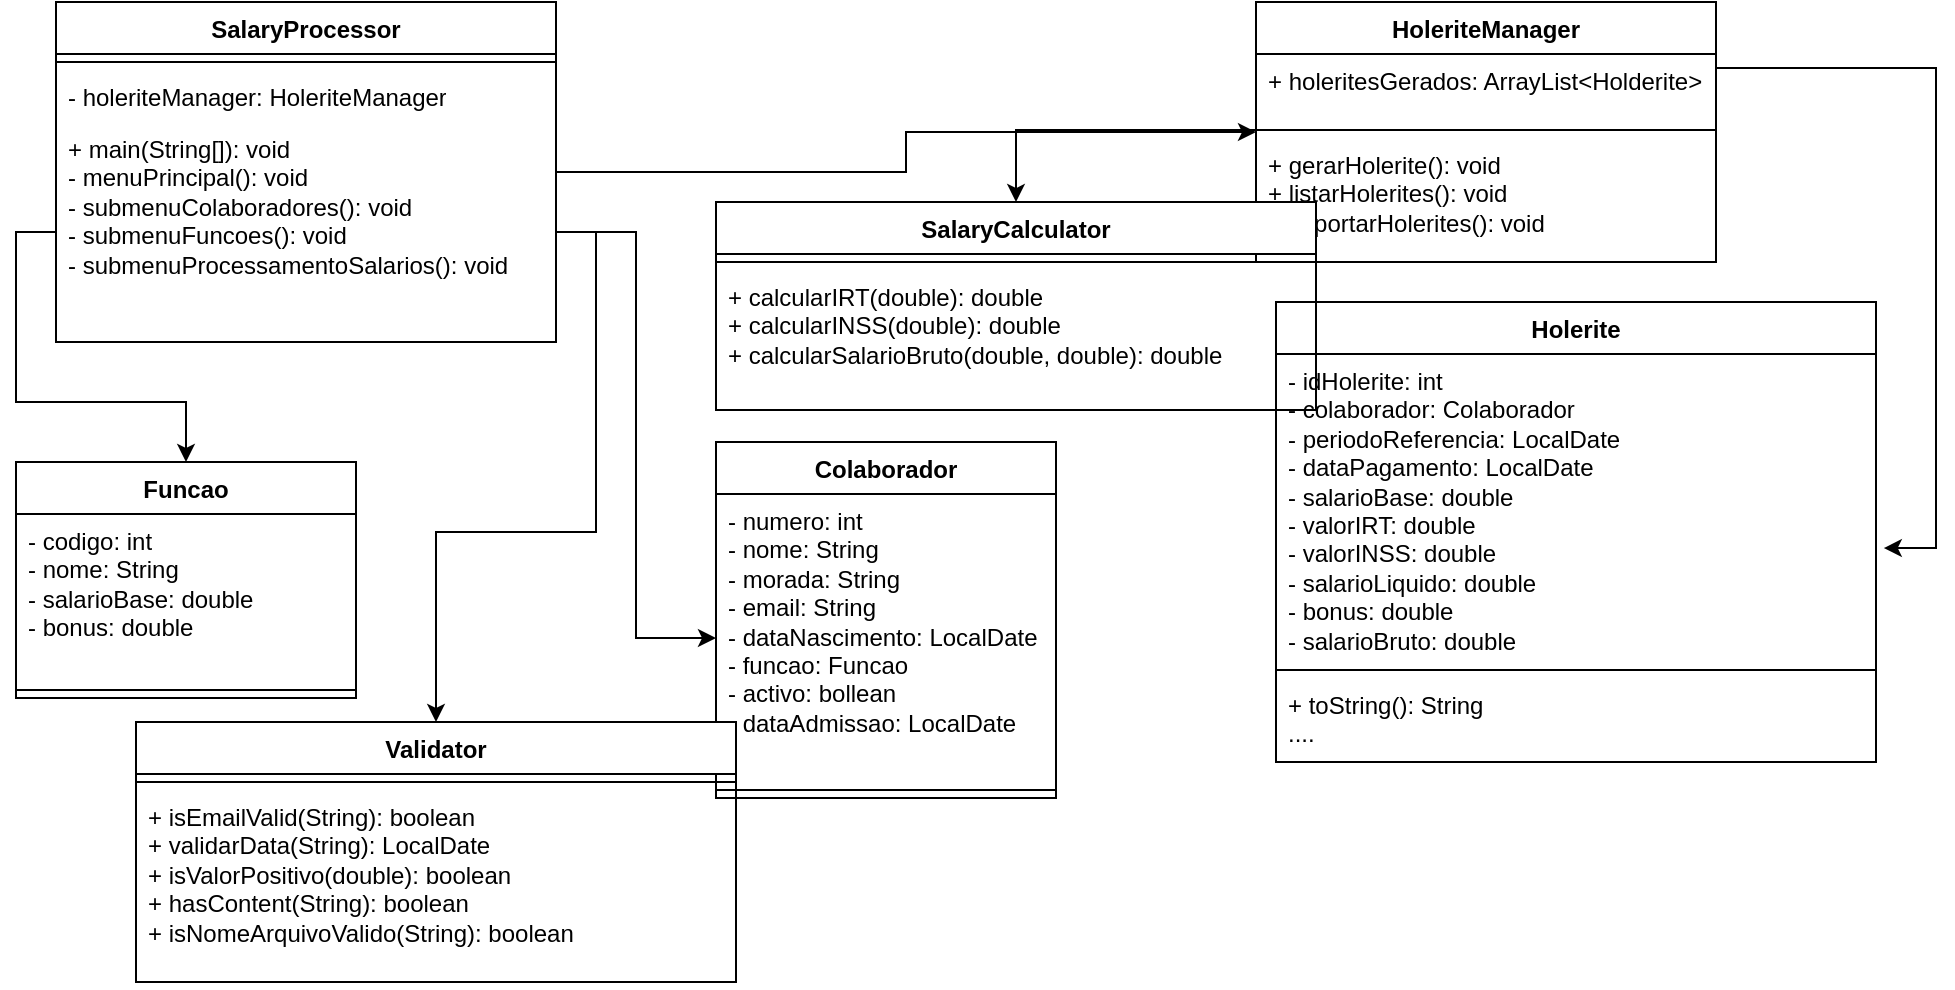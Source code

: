 <mxfile version="27.0.9">
  <diagram name="Página-1" id="h2e2HsCXoPXAvPkffeis">
    <mxGraphModel dx="1111" dy="563" grid="1" gridSize="10" guides="1" tooltips="1" connect="1" arrows="1" fold="1" page="1" pageScale="1" pageWidth="850" pageHeight="1100" math="0" shadow="0">
      <root>
        <mxCell id="0" />
        <mxCell id="1" parent="0" />
        <mxCell id="wYhj-3g6WHjmHW5ekeaX-38" style="edgeStyle=orthogonalEdgeStyle;rounded=0;orthogonalLoop=1;jettySize=auto;html=1;" edge="1" parent="1" source="wYhj-3g6WHjmHW5ekeaX-9" target="wYhj-3g6WHjmHW5ekeaX-13">
          <mxGeometry relative="1" as="geometry" />
        </mxCell>
        <mxCell id="wYhj-3g6WHjmHW5ekeaX-9" value="SalaryProcessor" style="swimlane;fontStyle=1;align=center;verticalAlign=top;childLayout=stackLayout;horizontal=1;startSize=26;horizontalStack=0;resizeParent=1;resizeParentMax=0;resizeLast=0;collapsible=1;marginBottom=0;whiteSpace=wrap;html=1;" vertex="1" parent="1">
          <mxGeometry x="40" y="50" width="250" height="170" as="geometry" />
        </mxCell>
        <mxCell id="wYhj-3g6WHjmHW5ekeaX-11" value="" style="line;strokeWidth=1;fillColor=none;align=left;verticalAlign=middle;spacingTop=-1;spacingLeft=3;spacingRight=3;rotatable=0;labelPosition=right;points=[];portConstraint=eastwest;strokeColor=inherit;" vertex="1" parent="wYhj-3g6WHjmHW5ekeaX-9">
          <mxGeometry y="26" width="250" height="8" as="geometry" />
        </mxCell>
        <mxCell id="wYhj-3g6WHjmHW5ekeaX-10" value="- holeriteManager: HoleriteManager" style="text;strokeColor=none;fillColor=none;align=left;verticalAlign=top;spacingLeft=4;spacingRight=4;overflow=hidden;rotatable=0;points=[[0,0.5],[1,0.5]];portConstraint=eastwest;whiteSpace=wrap;html=1;" vertex="1" parent="wYhj-3g6WHjmHW5ekeaX-9">
          <mxGeometry y="34" width="250" height="26" as="geometry" />
        </mxCell>
        <mxCell id="wYhj-3g6WHjmHW5ekeaX-12" value="+ main(String[]): void&lt;div&gt;- menuPrincipal(): void&lt;/div&gt;&lt;div&gt;- submenuColaboradores(): void&lt;/div&gt;&lt;div&gt;- submenuFuncoes(): void&lt;/div&gt;&lt;div&gt;- submenuProcessamentoSalarios(): void&amp;nbsp;&lt;/div&gt;" style="text;strokeColor=none;fillColor=none;align=left;verticalAlign=top;spacingLeft=4;spacingRight=4;overflow=hidden;rotatable=0;points=[[0,0.5],[1,0.5]];portConstraint=eastwest;whiteSpace=wrap;html=1;" vertex="1" parent="wYhj-3g6WHjmHW5ekeaX-9">
          <mxGeometry y="60" width="250" height="110" as="geometry" />
        </mxCell>
        <mxCell id="wYhj-3g6WHjmHW5ekeaX-13" value="HoleriteManager" style="swimlane;fontStyle=1;align=center;verticalAlign=top;childLayout=stackLayout;horizontal=1;startSize=26;horizontalStack=0;resizeParent=1;resizeParentMax=0;resizeLast=0;collapsible=1;marginBottom=0;whiteSpace=wrap;html=1;" vertex="1" parent="1">
          <mxGeometry x="640" y="50" width="230" height="130" as="geometry" />
        </mxCell>
        <mxCell id="wYhj-3g6WHjmHW5ekeaX-14" value="+ holeritesGerados: ArrayList&amp;lt;Holderite&amp;gt;" style="text;strokeColor=none;fillColor=none;align=left;verticalAlign=top;spacingLeft=4;spacingRight=4;overflow=hidden;rotatable=0;points=[[0,0.5],[1,0.5]];portConstraint=eastwest;whiteSpace=wrap;html=1;" vertex="1" parent="wYhj-3g6WHjmHW5ekeaX-13">
          <mxGeometry y="26" width="230" height="34" as="geometry" />
        </mxCell>
        <mxCell id="wYhj-3g6WHjmHW5ekeaX-15" value="" style="line;strokeWidth=1;fillColor=none;align=left;verticalAlign=middle;spacingTop=-1;spacingLeft=3;spacingRight=3;rotatable=0;labelPosition=right;points=[];portConstraint=eastwest;strokeColor=inherit;" vertex="1" parent="wYhj-3g6WHjmHW5ekeaX-13">
          <mxGeometry y="60" width="230" height="8" as="geometry" />
        </mxCell>
        <mxCell id="wYhj-3g6WHjmHW5ekeaX-16" value="+ gerarHolerite(): void&lt;div&gt;+ listarHolerites(): void&lt;/div&gt;&lt;div&gt;+ exportarHolerites(): void&lt;/div&gt;" style="text;strokeColor=none;fillColor=none;align=left;verticalAlign=top;spacingLeft=4;spacingRight=4;overflow=hidden;rotatable=0;points=[[0,0.5],[1,0.5]];portConstraint=eastwest;whiteSpace=wrap;html=1;" vertex="1" parent="wYhj-3g6WHjmHW5ekeaX-13">
          <mxGeometry y="68" width="230" height="62" as="geometry" />
        </mxCell>
        <mxCell id="wYhj-3g6WHjmHW5ekeaX-17" value="Holerite" style="swimlane;fontStyle=1;align=center;verticalAlign=top;childLayout=stackLayout;horizontal=1;startSize=26;horizontalStack=0;resizeParent=1;resizeParentMax=0;resizeLast=0;collapsible=1;marginBottom=0;whiteSpace=wrap;html=1;" vertex="1" parent="1">
          <mxGeometry x="650" y="200" width="300" height="230" as="geometry" />
        </mxCell>
        <mxCell id="wYhj-3g6WHjmHW5ekeaX-18" value="&lt;div&gt;- idHolerite: int&lt;/div&gt;- colaborador: Colaborador&lt;div&gt;- periodoReferencia: LocalDate&lt;/div&gt;&lt;div&gt;- dataPagamento: LocalDate&lt;/div&gt;&lt;div&gt;- salarioBase: double&lt;/div&gt;&lt;div&gt;- valorIRT: double&lt;/div&gt;&lt;div&gt;- valorINSS: double&lt;/div&gt;&lt;div&gt;- salarioLiquido: double&lt;/div&gt;&lt;div&gt;- bonus: double&lt;/div&gt;&lt;div&gt;- salarioBruto: double&lt;/div&gt;" style="text;strokeColor=none;fillColor=none;align=left;verticalAlign=top;spacingLeft=4;spacingRight=4;overflow=hidden;rotatable=0;points=[[0,0.5],[1,0.5]];portConstraint=eastwest;whiteSpace=wrap;html=1;" vertex="1" parent="wYhj-3g6WHjmHW5ekeaX-17">
          <mxGeometry y="26" width="300" height="154" as="geometry" />
        </mxCell>
        <mxCell id="wYhj-3g6WHjmHW5ekeaX-19" value="" style="line;strokeWidth=1;fillColor=none;align=left;verticalAlign=middle;spacingTop=-1;spacingLeft=3;spacingRight=3;rotatable=0;labelPosition=right;points=[];portConstraint=eastwest;strokeColor=inherit;" vertex="1" parent="wYhj-3g6WHjmHW5ekeaX-17">
          <mxGeometry y="180" width="300" height="8" as="geometry" />
        </mxCell>
        <mxCell id="wYhj-3g6WHjmHW5ekeaX-20" value="+ toString(): String&lt;div&gt;....&lt;/div&gt;" style="text;strokeColor=none;fillColor=none;align=left;verticalAlign=top;spacingLeft=4;spacingRight=4;overflow=hidden;rotatable=0;points=[[0,0.5],[1,0.5]];portConstraint=eastwest;whiteSpace=wrap;html=1;" vertex="1" parent="wYhj-3g6WHjmHW5ekeaX-17">
          <mxGeometry y="188" width="300" height="42" as="geometry" />
        </mxCell>
        <mxCell id="wYhj-3g6WHjmHW5ekeaX-25" value="Funcao" style="swimlane;fontStyle=1;align=center;verticalAlign=top;childLayout=stackLayout;horizontal=1;startSize=26;horizontalStack=0;resizeParent=1;resizeParentMax=0;resizeLast=0;collapsible=1;marginBottom=0;whiteSpace=wrap;html=1;" vertex="1" parent="1">
          <mxGeometry x="20" y="280" width="170" height="118" as="geometry" />
        </mxCell>
        <mxCell id="wYhj-3g6WHjmHW5ekeaX-26" value="- codigo: int&lt;div&gt;- nome: String&lt;/div&gt;&lt;div&gt;- salarioBase: double&lt;/div&gt;&lt;div&gt;- bonus: double&lt;/div&gt;" style="text;strokeColor=none;fillColor=none;align=left;verticalAlign=top;spacingLeft=4;spacingRight=4;overflow=hidden;rotatable=0;points=[[0,0.5],[1,0.5]];portConstraint=eastwest;whiteSpace=wrap;html=1;" vertex="1" parent="wYhj-3g6WHjmHW5ekeaX-25">
          <mxGeometry y="26" width="170" height="84" as="geometry" />
        </mxCell>
        <mxCell id="wYhj-3g6WHjmHW5ekeaX-27" value="" style="line;strokeWidth=1;fillColor=none;align=left;verticalAlign=middle;spacingTop=-1;spacingLeft=3;spacingRight=3;rotatable=0;labelPosition=right;points=[];portConstraint=eastwest;strokeColor=inherit;" vertex="1" parent="wYhj-3g6WHjmHW5ekeaX-25">
          <mxGeometry y="110" width="170" height="8" as="geometry" />
        </mxCell>
        <mxCell id="wYhj-3g6WHjmHW5ekeaX-29" value="Colaborador" style="swimlane;fontStyle=1;align=center;verticalAlign=top;childLayout=stackLayout;horizontal=1;startSize=26;horizontalStack=0;resizeParent=1;resizeParentMax=0;resizeLast=0;collapsible=1;marginBottom=0;whiteSpace=wrap;html=1;" vertex="1" parent="1">
          <mxGeometry x="370" y="270" width="170" height="178" as="geometry" />
        </mxCell>
        <mxCell id="wYhj-3g6WHjmHW5ekeaX-30" value="- numero: int&lt;div&gt;- nome: String&lt;/div&gt;&lt;div&gt;- morada: String&lt;/div&gt;&lt;div&gt;- email: String&lt;/div&gt;&lt;div&gt;- dataNascimento: LocalDate&lt;/div&gt;&lt;div&gt;- funcao: Funcao&lt;/div&gt;&lt;div&gt;- activo: bollean&lt;/div&gt;&lt;div&gt;- dataAdmissao: LocalDate&lt;/div&gt;" style="text;strokeColor=none;fillColor=none;align=left;verticalAlign=top;spacingLeft=4;spacingRight=4;overflow=hidden;rotatable=0;points=[[0,0.5],[1,0.5]];portConstraint=eastwest;whiteSpace=wrap;html=1;" vertex="1" parent="wYhj-3g6WHjmHW5ekeaX-29">
          <mxGeometry y="26" width="170" height="144" as="geometry" />
        </mxCell>
        <mxCell id="wYhj-3g6WHjmHW5ekeaX-31" value="" style="line;strokeWidth=1;fillColor=none;align=left;verticalAlign=middle;spacingTop=-1;spacingLeft=3;spacingRight=3;rotatable=0;labelPosition=right;points=[];portConstraint=eastwest;strokeColor=inherit;" vertex="1" parent="wYhj-3g6WHjmHW5ekeaX-29">
          <mxGeometry y="170" width="170" height="8" as="geometry" />
        </mxCell>
        <mxCell id="wYhj-3g6WHjmHW5ekeaX-5" value="SalaryCalculator" style="swimlane;fontStyle=1;align=center;verticalAlign=top;childLayout=stackLayout;horizontal=1;startSize=26;horizontalStack=0;resizeParent=1;resizeParentMax=0;resizeLast=0;collapsible=1;marginBottom=0;whiteSpace=wrap;html=1;" vertex="1" parent="1">
          <mxGeometry x="370" y="150" width="300" height="104" as="geometry" />
        </mxCell>
        <mxCell id="wYhj-3g6WHjmHW5ekeaX-7" value="" style="line;strokeWidth=1;fillColor=none;align=left;verticalAlign=middle;spacingTop=-1;spacingLeft=3;spacingRight=3;rotatable=0;labelPosition=right;points=[];portConstraint=eastwest;strokeColor=inherit;" vertex="1" parent="wYhj-3g6WHjmHW5ekeaX-5">
          <mxGeometry y="26" width="300" height="8" as="geometry" />
        </mxCell>
        <mxCell id="wYhj-3g6WHjmHW5ekeaX-8" value="+ calcularIRT(double): double&lt;div&gt;+ calcularINSS(double): double&lt;/div&gt;&lt;div&gt;+ calcularSalarioBruto(double, double): double&lt;/div&gt;" style="text;strokeColor=none;fillColor=none;align=left;verticalAlign=top;spacingLeft=4;spacingRight=4;overflow=hidden;rotatable=0;points=[[0,0.5],[1,0.5]];portConstraint=eastwest;whiteSpace=wrap;html=1;" vertex="1" parent="wYhj-3g6WHjmHW5ekeaX-5">
          <mxGeometry y="34" width="300" height="70" as="geometry" />
        </mxCell>
        <mxCell id="wYhj-3g6WHjmHW5ekeaX-1" value="Validator" style="swimlane;fontStyle=1;align=center;verticalAlign=top;childLayout=stackLayout;horizontal=1;startSize=26;horizontalStack=0;resizeParent=1;resizeParentMax=0;resizeLast=0;collapsible=1;marginBottom=0;whiteSpace=wrap;html=1;" vertex="1" parent="1">
          <mxGeometry x="80" y="410" width="300" height="130" as="geometry" />
        </mxCell>
        <mxCell id="wYhj-3g6WHjmHW5ekeaX-3" value="" style="line;strokeWidth=1;fillColor=none;align=left;verticalAlign=middle;spacingTop=-1;spacingLeft=3;spacingRight=3;rotatable=0;labelPosition=right;points=[];portConstraint=eastwest;strokeColor=inherit;" vertex="1" parent="wYhj-3g6WHjmHW5ekeaX-1">
          <mxGeometry y="26" width="300" height="8" as="geometry" />
        </mxCell>
        <mxCell id="wYhj-3g6WHjmHW5ekeaX-4" value="+ isEmailValid(String): boolean&amp;nbsp;&lt;div&gt;+ validarData(String): LocalDate&lt;/div&gt;&lt;div&gt;+ isValorPositivo(double): boolean&lt;/div&gt;&lt;div&gt;+ hasContent(String): boolean&lt;/div&gt;&lt;div&gt;+ isNomeArquivoValido(String): boolean&lt;/div&gt;" style="text;strokeColor=none;fillColor=none;align=left;verticalAlign=top;spacingLeft=4;spacingRight=4;overflow=hidden;rotatable=0;points=[[0,0.5],[1,0.5]];portConstraint=eastwest;whiteSpace=wrap;html=1;" vertex="1" parent="wYhj-3g6WHjmHW5ekeaX-1">
          <mxGeometry y="34" width="300" height="96" as="geometry" />
        </mxCell>
        <mxCell id="wYhj-3g6WHjmHW5ekeaX-32" style="edgeStyle=orthogonalEdgeStyle;rounded=0;orthogonalLoop=1;jettySize=auto;html=1;entryX=1.013;entryY=0.63;entryDx=0;entryDy=0;entryPerimeter=0;" edge="1" parent="1" source="wYhj-3g6WHjmHW5ekeaX-14" target="wYhj-3g6WHjmHW5ekeaX-18">
          <mxGeometry relative="1" as="geometry">
            <Array as="points">
              <mxPoint x="980" y="83" />
              <mxPoint x="980" y="323" />
            </Array>
          </mxGeometry>
        </mxCell>
        <mxCell id="wYhj-3g6WHjmHW5ekeaX-35" style="edgeStyle=orthogonalEdgeStyle;rounded=0;orthogonalLoop=1;jettySize=auto;html=1;" edge="1" parent="1" source="wYhj-3g6WHjmHW5ekeaX-15" target="wYhj-3g6WHjmHW5ekeaX-5">
          <mxGeometry relative="1" as="geometry" />
        </mxCell>
        <mxCell id="wYhj-3g6WHjmHW5ekeaX-39" style="edgeStyle=orthogonalEdgeStyle;rounded=0;orthogonalLoop=1;jettySize=auto;html=1;entryX=0.5;entryY=0;entryDx=0;entryDy=0;" edge="1" parent="1" source="wYhj-3g6WHjmHW5ekeaX-12" target="wYhj-3g6WHjmHW5ekeaX-25">
          <mxGeometry relative="1" as="geometry" />
        </mxCell>
        <mxCell id="wYhj-3g6WHjmHW5ekeaX-40" style="edgeStyle=orthogonalEdgeStyle;rounded=0;orthogonalLoop=1;jettySize=auto;html=1;entryX=0;entryY=0.5;entryDx=0;entryDy=0;" edge="1" parent="1" source="wYhj-3g6WHjmHW5ekeaX-12" target="wYhj-3g6WHjmHW5ekeaX-30">
          <mxGeometry relative="1" as="geometry" />
        </mxCell>
        <mxCell id="wYhj-3g6WHjmHW5ekeaX-41" style="edgeStyle=orthogonalEdgeStyle;rounded=0;orthogonalLoop=1;jettySize=auto;html=1;" edge="1" parent="1" source="wYhj-3g6WHjmHW5ekeaX-12" target="wYhj-3g6WHjmHW5ekeaX-1">
          <mxGeometry relative="1" as="geometry" />
        </mxCell>
      </root>
    </mxGraphModel>
  </diagram>
</mxfile>
